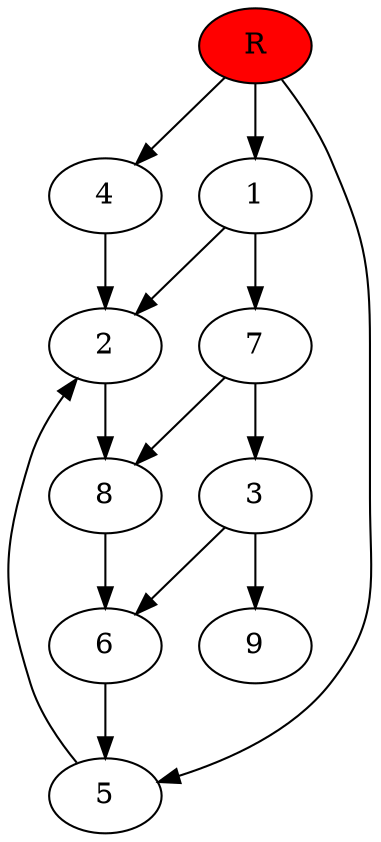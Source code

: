 digraph prb42940 {
	1
	2
	3
	4
	5
	6
	7
	8
	R [fillcolor="#ff0000" style=filled]
	1 -> 2
	1 -> 7
	2 -> 8
	3 -> 6
	3 -> 9
	4 -> 2
	5 -> 2
	6 -> 5
	7 -> 3
	7 -> 8
	8 -> 6
	R -> 1
	R -> 4
	R -> 5
}
